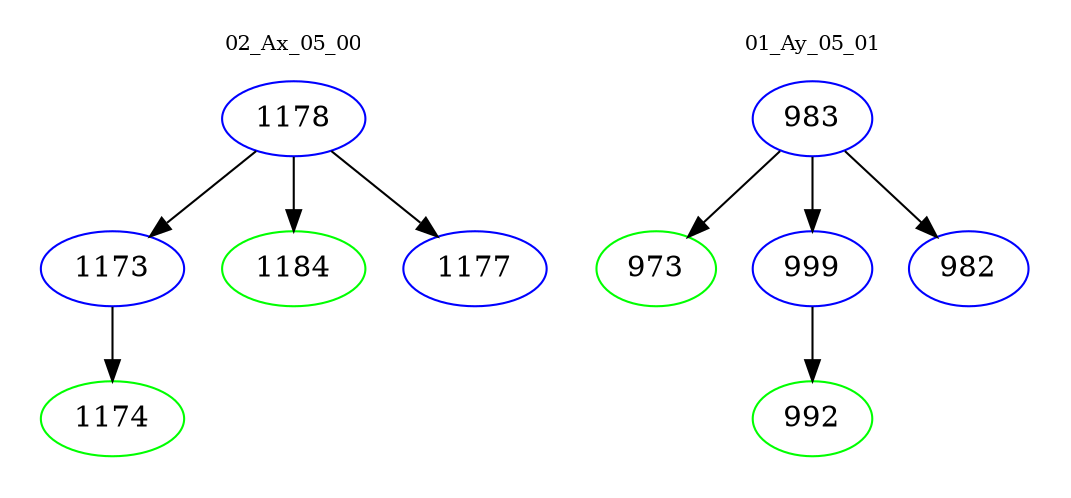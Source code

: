 digraph{
subgraph cluster_0 {
color = white
label = "02_Ax_05_00";
fontsize=10;
T0_1178 [label="1178", color="blue"]
T0_1178 -> T0_1173 [color="black"]
T0_1173 [label="1173", color="blue"]
T0_1173 -> T0_1174 [color="black"]
T0_1174 [label="1174", color="green"]
T0_1178 -> T0_1184 [color="black"]
T0_1184 [label="1184", color="green"]
T0_1178 -> T0_1177 [color="black"]
T0_1177 [label="1177", color="blue"]
}
subgraph cluster_1 {
color = white
label = "01_Ay_05_01";
fontsize=10;
T1_983 [label="983", color="blue"]
T1_983 -> T1_973 [color="black"]
T1_973 [label="973", color="green"]
T1_983 -> T1_999 [color="black"]
T1_999 [label="999", color="blue"]
T1_999 -> T1_992 [color="black"]
T1_992 [label="992", color="green"]
T1_983 -> T1_982 [color="black"]
T1_982 [label="982", color="blue"]
}
}
